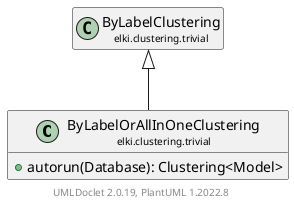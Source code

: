 @startuml
    remove .*\.(Instance|Par|Parameterizer|Factory)$
    set namespaceSeparator none
    hide empty fields
    hide empty methods

    class "<size:14>ByLabelOrAllInOneClustering\n<size:10>elki.clustering.trivial" as elki.clustering.trivial.ByLabelOrAllInOneClustering [[ByLabelOrAllInOneClustering.html]] {
        +autorun(Database): Clustering<Model>
    }

    class "<size:14>ByLabelClustering\n<size:10>elki.clustering.trivial" as elki.clustering.trivial.ByLabelClustering [[ByLabelClustering.html]]

    elki.clustering.trivial.ByLabelClustering <|-- elki.clustering.trivial.ByLabelOrAllInOneClustering

    center footer UMLDoclet 2.0.19, PlantUML 1.2022.8
@enduml
